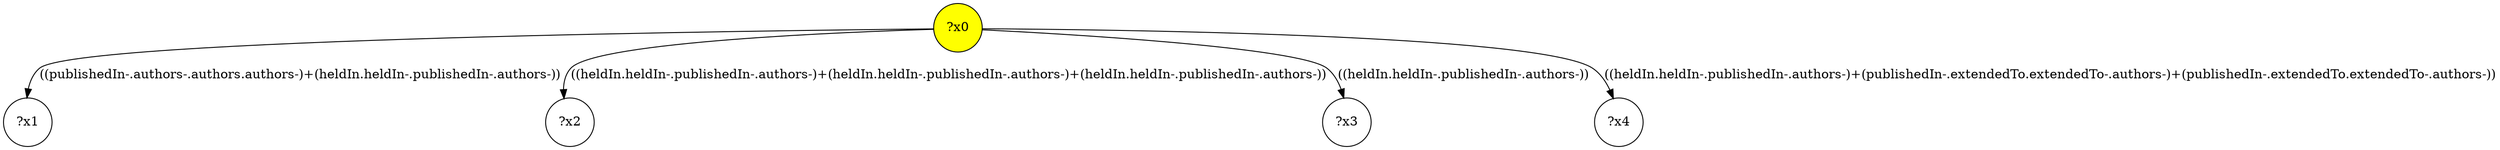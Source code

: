 digraph g {
	x0 [fillcolor="yellow", style="filled," shape=circle, label="?x0"];
	x1 [shape=circle, label="?x1"];
	x0 -> x1 [label="((publishedIn-.authors-.authors.authors-)+(heldIn.heldIn-.publishedIn-.authors-))"];
	x2 [shape=circle, label="?x2"];
	x0 -> x2 [label="((heldIn.heldIn-.publishedIn-.authors-)+(heldIn.heldIn-.publishedIn-.authors-)+(heldIn.heldIn-.publishedIn-.authors-))"];
	x3 [shape=circle, label="?x3"];
	x0 -> x3 [label="((heldIn.heldIn-.publishedIn-.authors-))"];
	x4 [shape=circle, label="?x4"];
	x0 -> x4 [label="((heldIn.heldIn-.publishedIn-.authors-)+(publishedIn-.extendedTo.extendedTo-.authors-)+(publishedIn-.extendedTo.extendedTo-.authors-))"];
}
